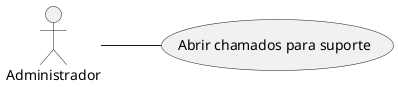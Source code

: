 @startuml
left to right direction

actor "Administrador" as Administrador

usecase "Abrir chamados para suporte" as UC17

Administrador -- UC17

@enduml
